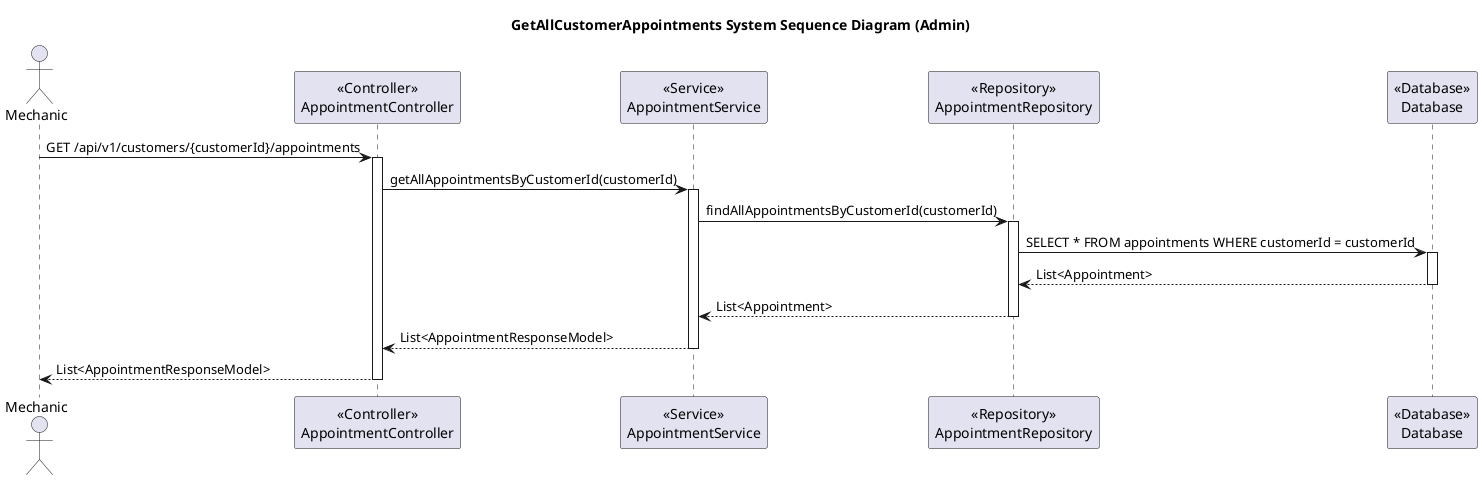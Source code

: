 @startuml
title GetAllCustomerAppointments System Sequence Diagram (Admin)

actor Mechanic

participant AppointmentController as "<<Controller>>\nAppointmentController"
participant AppointmentService as "<<Service>>\nAppointmentService"
participant AppointmentRepository as "<<Repository>>\nAppointmentRepository"
participant Database as "<<Database>>\nDatabase"

Mechanic -> AppointmentController: GET /api/v1/customers/{customerId}/appointments
activate AppointmentController

AppointmentController -> AppointmentService: getAllAppointmentsByCustomerId(customerId)
activate AppointmentService

AppointmentService -> AppointmentRepository: findAllAppointmentsByCustomerId(customerId)
activate AppointmentRepository

AppointmentRepository -> Database: SELECT * FROM appointments WHERE customerId = customerId
activate Database

Database --> AppointmentRepository: List<Appointment>
deactivate Database

AppointmentRepository --> AppointmentService: List<Appointment>
deactivate AppointmentRepository

AppointmentService --> AppointmentController: List<AppointmentResponseModel>
deactivate AppointmentService

AppointmentController --> Mechanic: List<AppointmentResponseModel>
deactivate AppointmentController
@enduml
